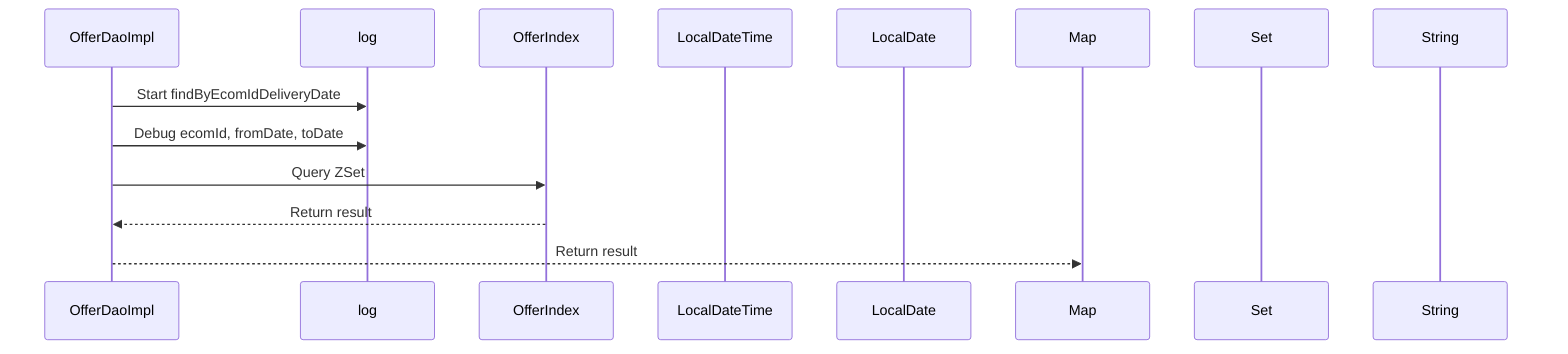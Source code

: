 sequenceDiagram
    participant OfferDaoImpl
    participant log
    participant OfferIndex
    participant LocalDateTime
    participant LocalDate
    participant Map
    participant Set
    participant String
    
    OfferDaoImpl->>log: Start findByEcomIdDeliveryDate
    OfferDaoImpl->>log: Debug ecomId, fromDate, toDate
    OfferDaoImpl->>OfferIndex: Query ZSet
    OfferIndex-->>OfferDaoImpl: Return result
    OfferDaoImpl-->>Map: Return result
